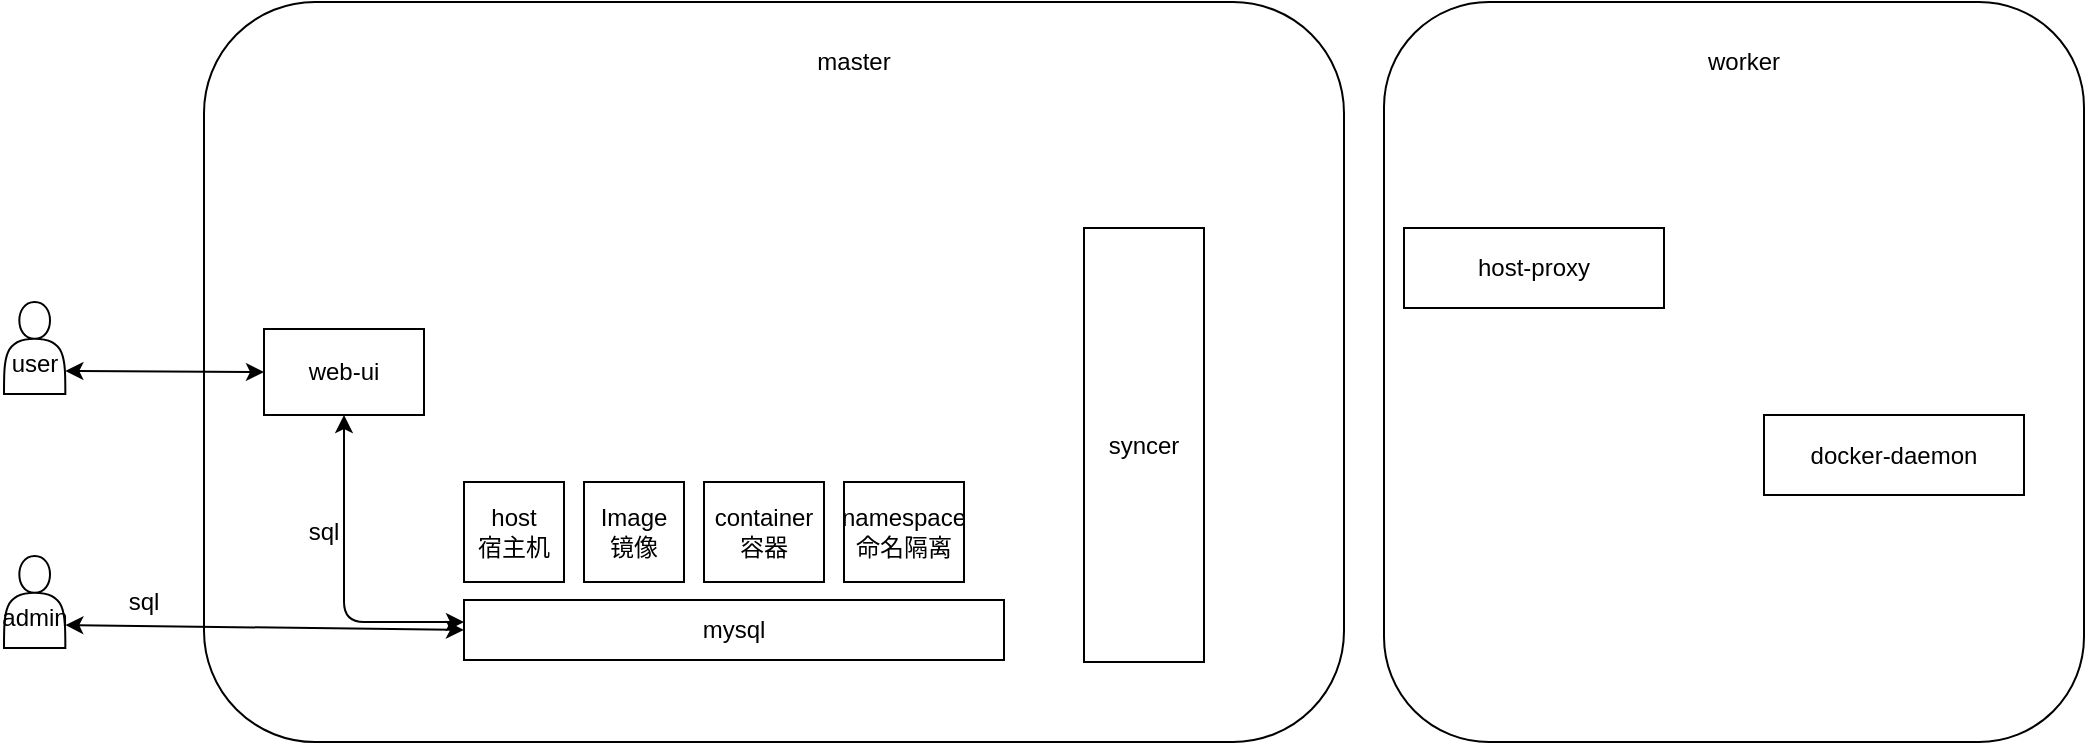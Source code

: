 <mxfile version="12.4.2" type="device" pages="1"><diagram id="8-wmL1wlnJwSzVJPPAus" name="第 1 页"><mxGraphModel dx="2425" dy="987" grid="1" gridSize="10" guides="1" tooltips="1" connect="1" arrows="1" fold="1" page="1" pageScale="1" pageWidth="827" pageHeight="1169" math="0" shadow="0"><root><mxCell id="0"/><mxCell id="1" parent="0"/><mxCell id="NsisxXSEXxvc201o_Mi5-23" value="" style="rounded=1;whiteSpace=wrap;html=1;" vertex="1" parent="1"><mxGeometry x="630" y="270" width="350" height="370" as="geometry"/></mxCell><mxCell id="NsisxXSEXxvc201o_Mi5-17" value="" style="rounded=1;whiteSpace=wrap;html=1;" vertex="1" parent="1"><mxGeometry x="40" y="270" width="570" height="370" as="geometry"/></mxCell><mxCell id="NsisxXSEXxvc201o_Mi5-1" value="mysql" style="rounded=0;whiteSpace=wrap;html=1;" vertex="1" parent="1"><mxGeometry x="170" y="569" width="270" height="30" as="geometry"/></mxCell><mxCell id="NsisxXSEXxvc201o_Mi5-2" value="host&lt;br&gt;宿主机" style="rounded=0;whiteSpace=wrap;html=1;" vertex="1" parent="1"><mxGeometry x="170" y="510" width="50" height="50" as="geometry"/></mxCell><mxCell id="NsisxXSEXxvc201o_Mi5-3" value="Image&lt;br&gt;镜像" style="rounded=0;whiteSpace=wrap;html=1;" vertex="1" parent="1"><mxGeometry x="230" y="510" width="50" height="50" as="geometry"/></mxCell><mxCell id="NsisxXSEXxvc201o_Mi5-4" value="container&lt;br&gt;容器" style="rounded=0;whiteSpace=wrap;html=1;" vertex="1" parent="1"><mxGeometry x="290" y="510" width="60" height="50" as="geometry"/></mxCell><mxCell id="NsisxXSEXxvc201o_Mi5-5" value="namespace&lt;br&gt;命名隔离" style="rounded=0;whiteSpace=wrap;html=1;" vertex="1" parent="1"><mxGeometry x="360" y="510" width="60" height="50" as="geometry"/></mxCell><mxCell id="NsisxXSEXxvc201o_Mi5-6" value="" style="endArrow=classic;startArrow=classic;html=1;entryX=0;entryY=0.5;entryDx=0;entryDy=0;exitX=1;exitY=0.75;exitDx=0;exitDy=0;" edge="1" parent="1" source="NsisxXSEXxvc201o_Mi5-8" target="NsisxXSEXxvc201o_Mi5-1"><mxGeometry width="50" height="50" relative="1" as="geometry"><mxPoint x="-180" y="584" as="sourcePoint"/><mxPoint x="110" y="560" as="targetPoint"/></mxGeometry></mxCell><mxCell id="NsisxXSEXxvc201o_Mi5-7" value="sql" style="text;html=1;strokeColor=none;fillColor=none;align=center;verticalAlign=middle;whiteSpace=wrap;rounded=0;" vertex="1" parent="1"><mxGeometry x="-10" y="560" width="40" height="20" as="geometry"/></mxCell><mxCell id="NsisxXSEXxvc201o_Mi5-8" value="&lt;br&gt;admin" style="shape=actor;whiteSpace=wrap;html=1;" vertex="1" parent="1"><mxGeometry x="-60" y="547" width="30.67" height="46" as="geometry"/></mxCell><mxCell id="NsisxXSEXxvc201o_Mi5-9" value="&lt;br&gt;user" style="shape=actor;whiteSpace=wrap;html=1;" vertex="1" parent="1"><mxGeometry x="-60" y="420" width="30.67" height="46" as="geometry"/></mxCell><mxCell id="NsisxXSEXxvc201o_Mi5-10" value="web-ui" style="rounded=0;whiteSpace=wrap;html=1;" vertex="1" parent="1"><mxGeometry x="70" y="433.5" width="80" height="43" as="geometry"/></mxCell><mxCell id="NsisxXSEXxvc201o_Mi5-11" value="" style="endArrow=classic;startArrow=classic;html=1;edgeStyle=orthogonalEdgeStyle;exitX=0.5;exitY=1;exitDx=0;exitDy=0;" edge="1" parent="1" source="NsisxXSEXxvc201o_Mi5-10"><mxGeometry width="50" height="50" relative="1" as="geometry"><mxPoint x="-80" y="464" as="sourcePoint"/><mxPoint x="170" y="580" as="targetPoint"/><Array as="points"><mxPoint x="110" y="580"/></Array></mxGeometry></mxCell><mxCell id="NsisxXSEXxvc201o_Mi5-14" value="syncer" style="rounded=0;whiteSpace=wrap;html=1;" vertex="1" parent="1"><mxGeometry x="480" y="383" width="60" height="217" as="geometry"/></mxCell><mxCell id="NsisxXSEXxvc201o_Mi5-15" value="host-proxy" style="rounded=0;whiteSpace=wrap;html=1;" vertex="1" parent="1"><mxGeometry x="640" y="383" width="130" height="40" as="geometry"/></mxCell><mxCell id="NsisxXSEXxvc201o_Mi5-18" value="master" style="text;html=1;strokeColor=none;fillColor=none;align=center;verticalAlign=middle;whiteSpace=wrap;rounded=0;" vertex="1" parent="1"><mxGeometry x="345" y="290" width="40" height="20" as="geometry"/></mxCell><mxCell id="NsisxXSEXxvc201o_Mi5-19" value="" style="endArrow=classic;startArrow=classic;html=1;entryX=0;entryY=0.5;entryDx=0;entryDy=0;exitX=1;exitY=0.75;exitDx=0;exitDy=0;" edge="1" parent="1" source="NsisxXSEXxvc201o_Mi5-9" target="NsisxXSEXxvc201o_Mi5-10"><mxGeometry width="50" height="50" relative="1" as="geometry"><mxPoint x="-170" y="594" as="sourcePoint"/><mxPoint x="180" y="594" as="targetPoint"/></mxGeometry></mxCell><mxCell id="NsisxXSEXxvc201o_Mi5-21" value="sql" style="text;html=1;strokeColor=none;fillColor=none;align=center;verticalAlign=middle;whiteSpace=wrap;rounded=0;" vertex="1" parent="1"><mxGeometry x="80" y="525" width="40" height="20" as="geometry"/></mxCell><mxCell id="NsisxXSEXxvc201o_Mi5-22" value="docker-daemon" style="rounded=0;whiteSpace=wrap;html=1;" vertex="1" parent="1"><mxGeometry x="820" y="476.5" width="130" height="40" as="geometry"/></mxCell><mxCell id="NsisxXSEXxvc201o_Mi5-24" value="worker" style="text;html=1;strokeColor=none;fillColor=none;align=center;verticalAlign=middle;whiteSpace=wrap;rounded=0;" vertex="1" parent="1"><mxGeometry x="790" y="290" width="40" height="20" as="geometry"/></mxCell></root></mxGraphModel></diagram></mxfile>